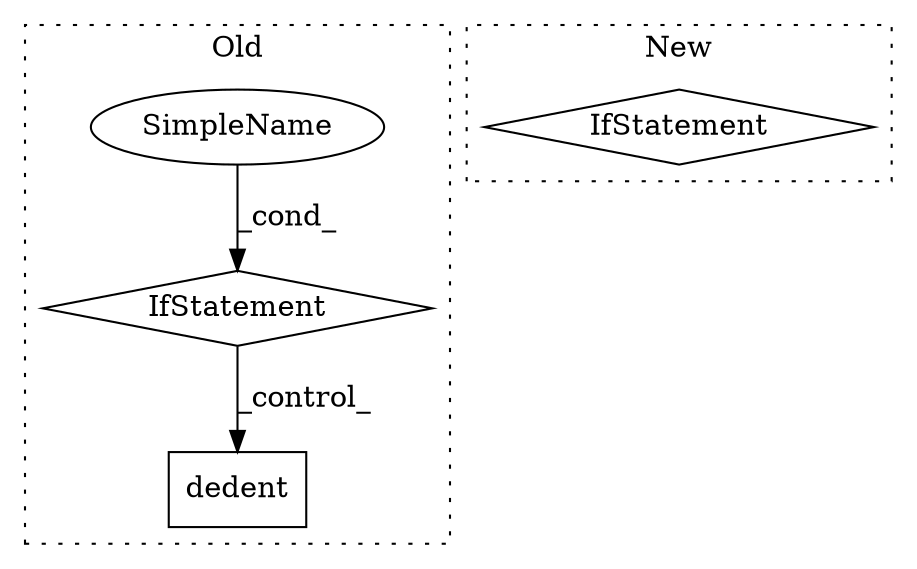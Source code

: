 digraph G {
subgraph cluster0 {
1 [label="dedent" a="32" s="1040,1324" l="7,1" shape="box"];
3 [label="IfStatement" a="25" s="1021" l="3" shape="diamond"];
4 [label="SimpleName" a="42" s="" l="" shape="ellipse"];
label = "Old";
style="dotted";
}
subgraph cluster1 {
2 [label="IfStatement" a="25" s="1322" l="3" shape="diamond"];
label = "New";
style="dotted";
}
3 -> 1 [label="_control_"];
4 -> 3 [label="_cond_"];
}